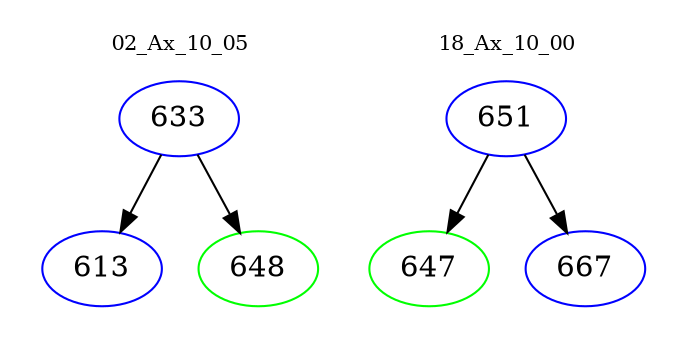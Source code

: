 digraph{
subgraph cluster_0 {
color = white
label = "02_Ax_10_05";
fontsize=10;
T0_633 [label="633", color="blue"]
T0_633 -> T0_613 [color="black"]
T0_613 [label="613", color="blue"]
T0_633 -> T0_648 [color="black"]
T0_648 [label="648", color="green"]
}
subgraph cluster_1 {
color = white
label = "18_Ax_10_00";
fontsize=10;
T1_651 [label="651", color="blue"]
T1_651 -> T1_647 [color="black"]
T1_647 [label="647", color="green"]
T1_651 -> T1_667 [color="black"]
T1_667 [label="667", color="blue"]
}
}
